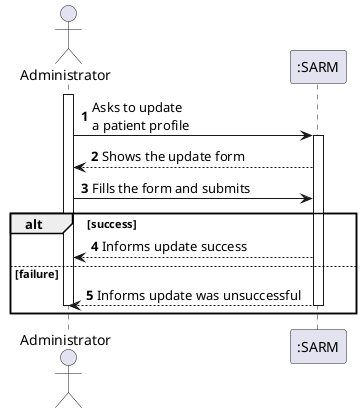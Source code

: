 @startuml
'https://plantuml.com/sequence-diagram

autonumber


actor "Administrator" as admin

participant ":SARM" as sys

activate admin

admin -> sys : Asks to update \na patient profile

activate sys

sys --> admin : Shows the update form

admin -> sys: Fills the form and submits

alt success

sys --> admin : Informs update success

else failure

sys --> admin : Informs update was unsuccessful

deactivate sys
deactivate admin

end

@enduml